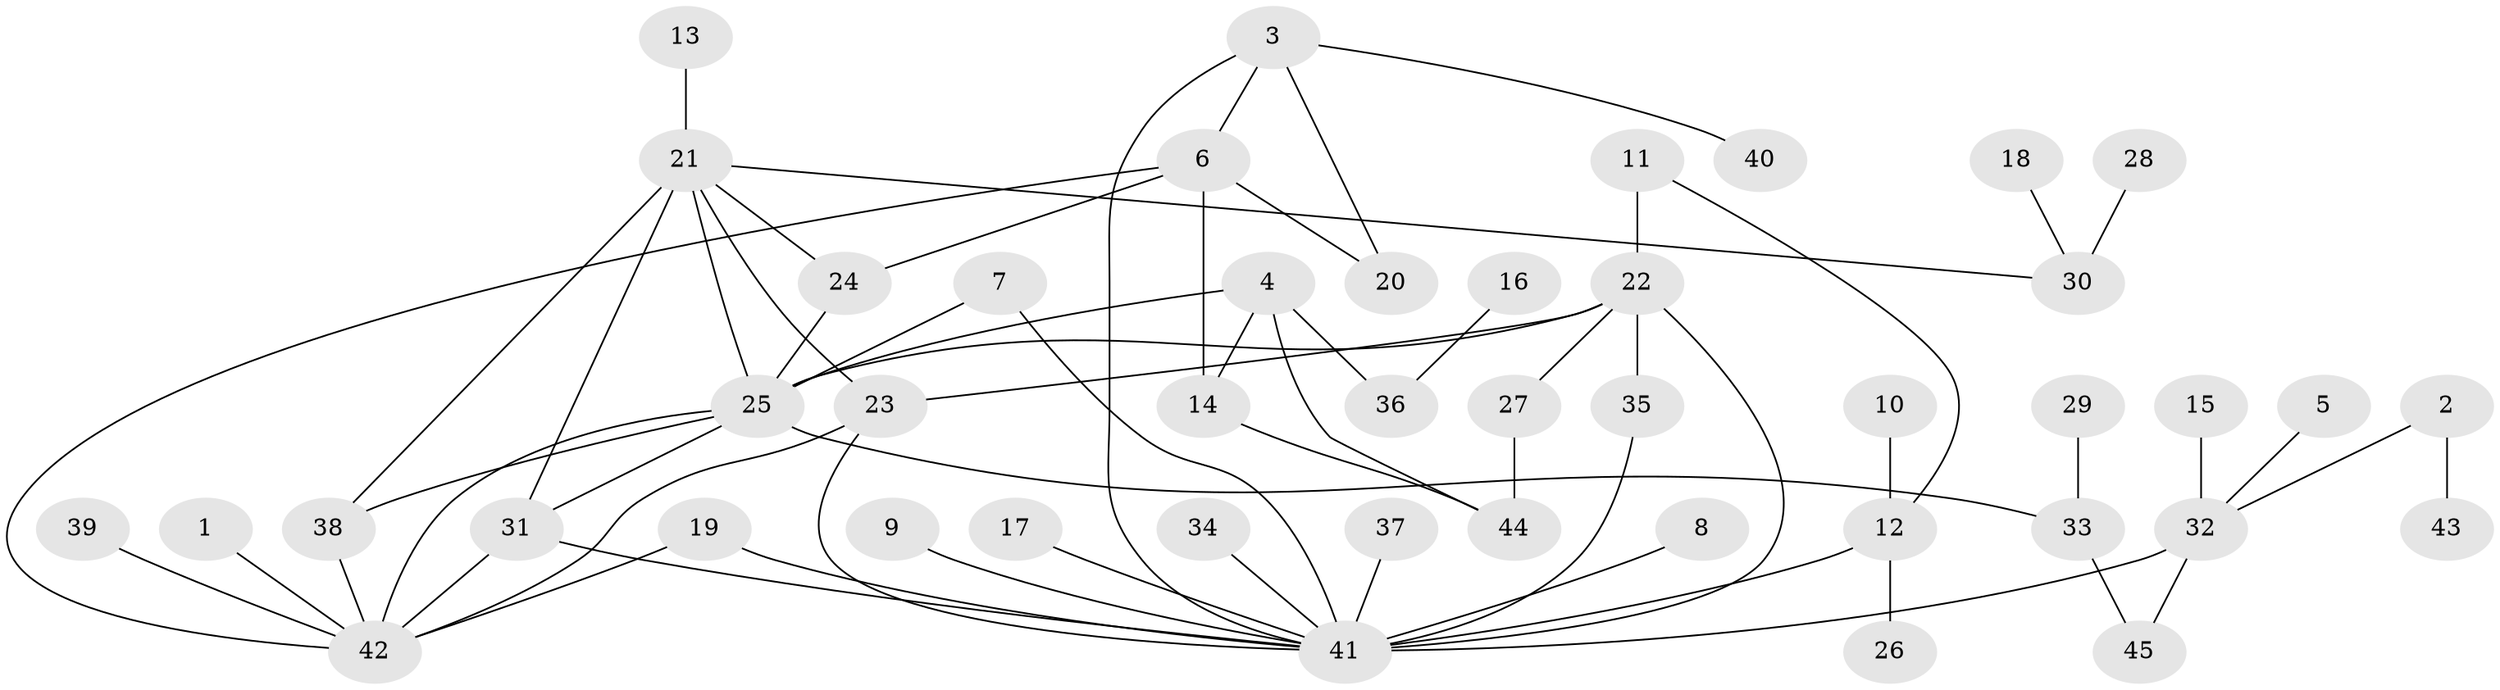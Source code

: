 // original degree distribution, {11: 0.011111111111111112, 4: 0.07777777777777778, 7: 0.011111111111111112, 9: 0.011111111111111112, 19: 0.011111111111111112, 6: 0.03333333333333333, 1: 0.43333333333333335, 2: 0.25555555555555554, 3: 0.1111111111111111, 10: 0.011111111111111112, 5: 0.03333333333333333}
// Generated by graph-tools (version 1.1) at 2025/01/03/09/25 03:01:53]
// undirected, 45 vertices, 64 edges
graph export_dot {
graph [start="1"]
  node [color=gray90,style=filled];
  1;
  2;
  3;
  4;
  5;
  6;
  7;
  8;
  9;
  10;
  11;
  12;
  13;
  14;
  15;
  16;
  17;
  18;
  19;
  20;
  21;
  22;
  23;
  24;
  25;
  26;
  27;
  28;
  29;
  30;
  31;
  32;
  33;
  34;
  35;
  36;
  37;
  38;
  39;
  40;
  41;
  42;
  43;
  44;
  45;
  1 -- 42 [weight=1.0];
  2 -- 32 [weight=1.0];
  2 -- 43 [weight=1.0];
  3 -- 6 [weight=1.0];
  3 -- 20 [weight=1.0];
  3 -- 40 [weight=1.0];
  3 -- 41 [weight=1.0];
  4 -- 14 [weight=1.0];
  4 -- 25 [weight=1.0];
  4 -- 36 [weight=1.0];
  4 -- 44 [weight=1.0];
  5 -- 32 [weight=1.0];
  6 -- 14 [weight=1.0];
  6 -- 20 [weight=1.0];
  6 -- 24 [weight=1.0];
  6 -- 42 [weight=1.0];
  7 -- 25 [weight=1.0];
  7 -- 41 [weight=1.0];
  8 -- 41 [weight=1.0];
  9 -- 41 [weight=1.0];
  10 -- 12 [weight=1.0];
  11 -- 12 [weight=1.0];
  11 -- 22 [weight=2.0];
  12 -- 26 [weight=1.0];
  12 -- 41 [weight=2.0];
  13 -- 21 [weight=1.0];
  14 -- 44 [weight=1.0];
  15 -- 32 [weight=1.0];
  16 -- 36 [weight=1.0];
  17 -- 41 [weight=1.0];
  18 -- 30 [weight=1.0];
  19 -- 41 [weight=1.0];
  19 -- 42 [weight=1.0];
  21 -- 23 [weight=1.0];
  21 -- 24 [weight=1.0];
  21 -- 25 [weight=1.0];
  21 -- 30 [weight=1.0];
  21 -- 31 [weight=1.0];
  21 -- 38 [weight=2.0];
  22 -- 23 [weight=1.0];
  22 -- 25 [weight=2.0];
  22 -- 27 [weight=1.0];
  22 -- 35 [weight=1.0];
  22 -- 41 [weight=2.0];
  23 -- 41 [weight=1.0];
  23 -- 42 [weight=1.0];
  24 -- 25 [weight=1.0];
  25 -- 31 [weight=1.0];
  25 -- 33 [weight=1.0];
  25 -- 38 [weight=1.0];
  25 -- 42 [weight=1.0];
  27 -- 44 [weight=1.0];
  28 -- 30 [weight=1.0];
  29 -- 33 [weight=1.0];
  31 -- 41 [weight=1.0];
  31 -- 42 [weight=1.0];
  32 -- 41 [weight=1.0];
  32 -- 45 [weight=1.0];
  33 -- 45 [weight=1.0];
  34 -- 41 [weight=1.0];
  35 -- 41 [weight=1.0];
  37 -- 41 [weight=1.0];
  38 -- 42 [weight=1.0];
  39 -- 42 [weight=1.0];
}
